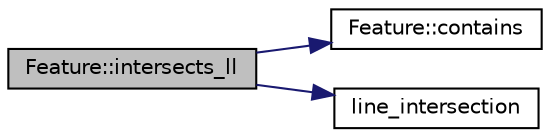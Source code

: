 digraph "Feature::intersects_ll"
{
 // LATEX_PDF_SIZE
  edge [fontname="Helvetica",fontsize="10",labelfontname="Helvetica",labelfontsize="10"];
  node [fontname="Helvetica",fontsize="10",shape=record];
  rankdir="LR";
  Node1 [label="Feature::intersects_ll",height=0.2,width=0.4,color="black", fillcolor="grey75", style="filled", fontcolor="black",tooltip=" "];
  Node1 -> Node2 [color="midnightblue",fontsize="10",style="solid",fontname="Helvetica"];
  Node2 [label="Feature::contains",height=0.2,width=0.4,color="black", fillcolor="white", style="filled",URL="$d7/d76/class_feature.html#a4e60b80e5d02075c1699667dc7000bd7",tooltip=" "];
  Node1 -> Node3 [color="midnightblue",fontsize="10",style="solid",fontname="Helvetica"];
  Node3 [label="line_intersection",height=0.2,width=0.4,color="black", fillcolor="white", style="filled",URL="$d0/d11/arrange_8_c.html#a62c6d133cf66d38e3d773f3aa4f0c2da",tooltip=" "];
}

